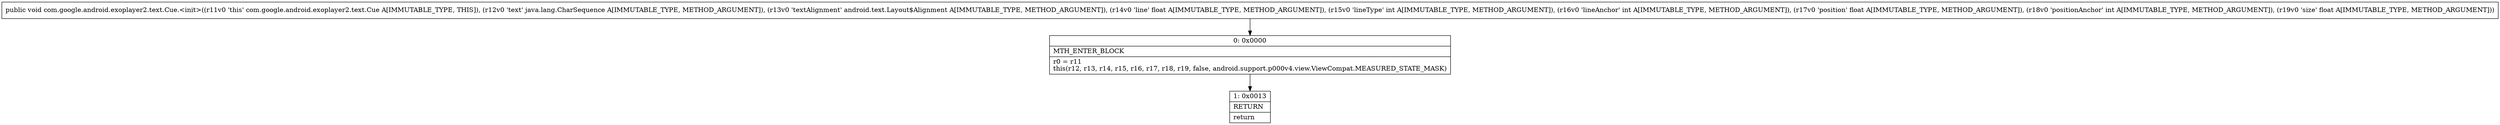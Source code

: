 digraph "CFG forcom.google.android.exoplayer2.text.Cue.\<init\>(Ljava\/lang\/CharSequence;Landroid\/text\/Layout$Alignment;FIIFIF)V" {
Node_0 [shape=record,label="{0\:\ 0x0000|MTH_ENTER_BLOCK\l|r0 = r11\lthis(r12, r13, r14, r15, r16, r17, r18, r19, false, android.support.p000v4.view.ViewCompat.MEASURED_STATE_MASK)\l}"];
Node_1 [shape=record,label="{1\:\ 0x0013|RETURN\l|return\l}"];
MethodNode[shape=record,label="{public void com.google.android.exoplayer2.text.Cue.\<init\>((r11v0 'this' com.google.android.exoplayer2.text.Cue A[IMMUTABLE_TYPE, THIS]), (r12v0 'text' java.lang.CharSequence A[IMMUTABLE_TYPE, METHOD_ARGUMENT]), (r13v0 'textAlignment' android.text.Layout$Alignment A[IMMUTABLE_TYPE, METHOD_ARGUMENT]), (r14v0 'line' float A[IMMUTABLE_TYPE, METHOD_ARGUMENT]), (r15v0 'lineType' int A[IMMUTABLE_TYPE, METHOD_ARGUMENT]), (r16v0 'lineAnchor' int A[IMMUTABLE_TYPE, METHOD_ARGUMENT]), (r17v0 'position' float A[IMMUTABLE_TYPE, METHOD_ARGUMENT]), (r18v0 'positionAnchor' int A[IMMUTABLE_TYPE, METHOD_ARGUMENT]), (r19v0 'size' float A[IMMUTABLE_TYPE, METHOD_ARGUMENT])) }"];
MethodNode -> Node_0;
Node_0 -> Node_1;
}

